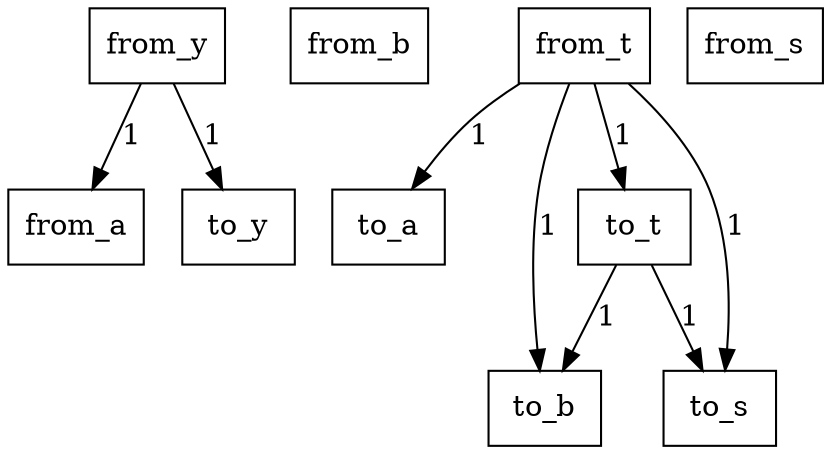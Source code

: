 digraph {
    graph [rankdir=TB
          ,bgcolor=transparent];
    node [shape=box
         ,fillcolor=white
         ,style=filled];
    0 [label=<from_a>];
    1 [label=<from_b>];
    2 [label=<from_t>];
    3 [label=<from_s>];
    4 [label=<from_y>];
    5 [label=<to_a>];
    6 [label=<to_b>];
    7 [label=<to_t>];
    8 [label=<to_s>];
    9 [label=<to_y>];
    2 -> 5 [label=1];
    2 -> 6 [label=1];
    2 -> 7 [label=1];
    2 -> 8 [label=1];
    4 -> 0 [label=1];
    4 -> 9 [label=1];
    7 -> 6 [label=1];
    7 -> 8 [label=1];
}